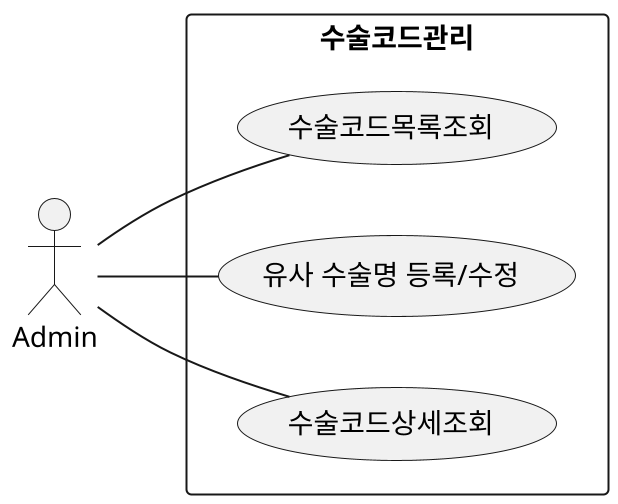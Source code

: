 @startuml
scale 2
left to right direction
skinparam packageStyle rect
actor Admin
rectangle 수술코드관리 {

    Admin -- (수술코드목록조회)
    Admin -- (유사 수술명 등록/수정)
    Admin -- (수술코드상세조회)

} 


'scale 1.5 | scale 200 width | scale 100 height | scale [max] 200x100
@enduml
